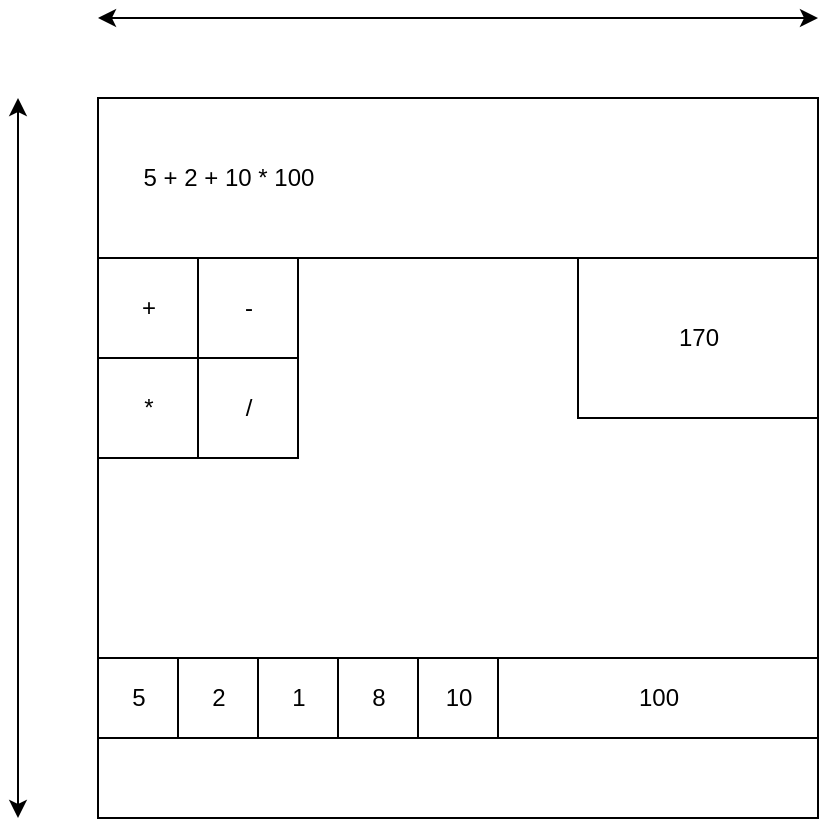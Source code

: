 <mxfile version="20.4.0" type="github"><diagram id="pVB8DixqdhPf35dsIfBV" name="Page-1"><mxGraphModel dx="1038" dy="579" grid="1" gridSize="10" guides="1" tooltips="1" connect="1" arrows="1" fold="1" page="1" pageScale="1" pageWidth="827" pageHeight="1169" math="0" shadow="0"><root><mxCell id="0"/><mxCell id="1" parent="0"/><mxCell id="s9Dwy6PXiBJMsnQZB0KT-1" value="" style="whiteSpace=wrap;html=1;aspect=fixed;" parent="1" vertex="1"><mxGeometry x="240" y="120" width="360" height="360" as="geometry"/></mxCell><mxCell id="s9Dwy6PXiBJMsnQZB0KT-2" value="" style="endArrow=none;html=1;rounded=0;" parent="1" edge="1"><mxGeometry width="50" height="50" relative="1" as="geometry"><mxPoint x="240" y="200" as="sourcePoint"/><mxPoint x="600" y="200" as="targetPoint"/><Array as="points"/></mxGeometry></mxCell><mxCell id="s9Dwy6PXiBJMsnQZB0KT-3" value="" style="whiteSpace=wrap;html=1;aspect=fixed;" parent="1" vertex="1"><mxGeometry x="240" y="400" width="40" height="40" as="geometry"/></mxCell><mxCell id="s9Dwy6PXiBJMsnQZB0KT-6" value="" style="whiteSpace=wrap;html=1;aspect=fixed;" parent="1" vertex="1"><mxGeometry x="400" y="400" width="40" height="40" as="geometry"/></mxCell><mxCell id="s9Dwy6PXiBJMsnQZB0KT-8" value="" style="whiteSpace=wrap;html=1;aspect=fixed;" parent="1" vertex="1"><mxGeometry x="360" y="400" width="40" height="40" as="geometry"/></mxCell><mxCell id="s9Dwy6PXiBJMsnQZB0KT-9" value="" style="whiteSpace=wrap;html=1;aspect=fixed;" parent="1" vertex="1"><mxGeometry x="320" y="400" width="40" height="40" as="geometry"/></mxCell><mxCell id="s9Dwy6PXiBJMsnQZB0KT-10" value="" style="whiteSpace=wrap;html=1;aspect=fixed;" parent="1" vertex="1"><mxGeometry x="280" y="400" width="40" height="40" as="geometry"/></mxCell><mxCell id="s9Dwy6PXiBJMsnQZB0KT-11" value="" style="rounded=0;whiteSpace=wrap;html=1;" parent="1" vertex="1"><mxGeometry x="440" y="400" width="160" height="40" as="geometry"/></mxCell><mxCell id="s9Dwy6PXiBJMsnQZB0KT-13" value="" style="whiteSpace=wrap;html=1;aspect=fixed;" parent="1" vertex="1"><mxGeometry x="240" y="200" width="50" height="50" as="geometry"/></mxCell><mxCell id="s9Dwy6PXiBJMsnQZB0KT-14" value="" style="whiteSpace=wrap;html=1;aspect=fixed;" parent="1" vertex="1"><mxGeometry x="290" y="250" width="50" height="50" as="geometry"/></mxCell><mxCell id="s9Dwy6PXiBJMsnQZB0KT-15" value="" style="whiteSpace=wrap;html=1;aspect=fixed;" parent="1" vertex="1"><mxGeometry x="240" y="250" width="50" height="50" as="geometry"/></mxCell><mxCell id="s9Dwy6PXiBJMsnQZB0KT-16" value="" style="whiteSpace=wrap;html=1;aspect=fixed;" parent="1" vertex="1"><mxGeometry x="290" y="200" width="50" height="50" as="geometry"/></mxCell><mxCell id="s9Dwy6PXiBJMsnQZB0KT-17" value="" style="rounded=0;whiteSpace=wrap;html=1;" parent="1" vertex="1"><mxGeometry x="480" y="200" width="120" height="80" as="geometry"/></mxCell><mxCell id="s9Dwy6PXiBJMsnQZB0KT-20" value="+" style="text;html=1;resizable=0;autosize=1;align=center;verticalAlign=middle;points=[];fillColor=none;strokeColor=none;rounded=0;" parent="1" vertex="1"><mxGeometry x="250" y="210" width="30" height="30" as="geometry"/></mxCell><mxCell id="s9Dwy6PXiBJMsnQZB0KT-21" value="170" style="text;html=1;resizable=0;autosize=1;align=center;verticalAlign=middle;points=[];fillColor=none;strokeColor=none;rounded=0;" parent="1" vertex="1"><mxGeometry x="520" y="225" width="40" height="30" as="geometry"/></mxCell><mxCell id="s9Dwy6PXiBJMsnQZB0KT-23" value="8" style="text;html=1;resizable=0;autosize=1;align=center;verticalAlign=middle;points=[];fillColor=none;strokeColor=none;rounded=0;" parent="1" vertex="1"><mxGeometry x="365" y="405" width="30" height="30" as="geometry"/></mxCell><mxCell id="s9Dwy6PXiBJMsnQZB0KT-24" value="1" style="text;html=1;resizable=0;autosize=1;align=center;verticalAlign=middle;points=[];fillColor=none;strokeColor=none;rounded=0;" parent="1" vertex="1"><mxGeometry x="325" y="405" width="30" height="30" as="geometry"/></mxCell><mxCell id="s9Dwy6PXiBJMsnQZB0KT-25" value="2" style="text;html=1;resizable=0;autosize=1;align=center;verticalAlign=middle;points=[];fillColor=none;strokeColor=none;rounded=0;" parent="1" vertex="1"><mxGeometry x="285" y="405" width="30" height="30" as="geometry"/></mxCell><mxCell id="s9Dwy6PXiBJMsnQZB0KT-26" value="5" style="text;html=1;resizable=0;autosize=1;align=center;verticalAlign=middle;points=[];fillColor=none;strokeColor=none;rounded=0;" parent="1" vertex="1"><mxGeometry x="245" y="405" width="30" height="30" as="geometry"/></mxCell><mxCell id="s9Dwy6PXiBJMsnQZB0KT-28" value="/" style="text;html=1;resizable=0;autosize=1;align=center;verticalAlign=middle;points=[];fillColor=none;strokeColor=none;rounded=0;" parent="1" vertex="1"><mxGeometry x="300" y="260" width="30" height="30" as="geometry"/></mxCell><mxCell id="s9Dwy6PXiBJMsnQZB0KT-29" value="-" style="text;html=1;resizable=0;autosize=1;align=center;verticalAlign=middle;points=[];fillColor=none;strokeColor=none;rounded=0;" parent="1" vertex="1"><mxGeometry x="300" y="210" width="30" height="30" as="geometry"/></mxCell><mxCell id="s9Dwy6PXiBJMsnQZB0KT-30" value="*" style="text;html=1;resizable=0;autosize=1;align=center;verticalAlign=middle;points=[];fillColor=none;strokeColor=none;rounded=0;" parent="1" vertex="1"><mxGeometry x="250" y="260" width="30" height="30" as="geometry"/></mxCell><mxCell id="s9Dwy6PXiBJMsnQZB0KT-31" value="5 + 2 + 10 * 100" style="text;html=1;resizable=0;autosize=1;align=center;verticalAlign=middle;points=[];fillColor=none;strokeColor=none;rounded=0;" parent="1" vertex="1"><mxGeometry x="250" y="145" width="110" height="30" as="geometry"/></mxCell><mxCell id="s9Dwy6PXiBJMsnQZB0KT-32" value="100" style="text;html=1;resizable=0;autosize=1;align=center;verticalAlign=middle;points=[];fillColor=none;strokeColor=none;rounded=0;" parent="1" vertex="1"><mxGeometry x="500" y="405" width="40" height="30" as="geometry"/></mxCell><mxCell id="s9Dwy6PXiBJMsnQZB0KT-33" value="10" style="text;html=1;resizable=0;autosize=1;align=center;verticalAlign=middle;points=[];fillColor=none;strokeColor=none;rounded=0;" parent="1" vertex="1"><mxGeometry x="400" y="405" width="40" height="30" as="geometry"/></mxCell><mxCell id="s9Dwy6PXiBJMsnQZB0KT-34" value="" style="endArrow=classic;startArrow=classic;html=1;rounded=0;" parent="1" edge="1"><mxGeometry width="50" height="50" relative="1" as="geometry"><mxPoint x="200" y="480" as="sourcePoint"/><mxPoint x="200" y="120" as="targetPoint"/></mxGeometry></mxCell><mxCell id="s9Dwy6PXiBJMsnQZB0KT-35" value="" style="endArrow=classic;startArrow=classic;html=1;rounded=0;" parent="1" edge="1"><mxGeometry width="50" height="50" relative="1" as="geometry"><mxPoint x="240" y="80" as="sourcePoint"/><mxPoint x="600" y="80" as="targetPoint"/></mxGeometry></mxCell></root></mxGraphModel></diagram></mxfile>